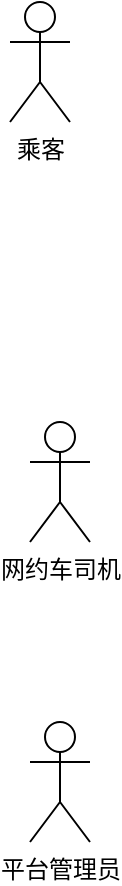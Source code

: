<mxfile version="14.7.7" type="github"><diagram id="hailvvMEt1VKKTRzGtRh" name="第 1 页"><mxGraphModel dx="990" dy="547" grid="1" gridSize="10" guides="1" tooltips="1" connect="1" arrows="1" fold="1" page="1" pageScale="1" pageWidth="827" pageHeight="1169" math="0" shadow="0"><root><mxCell id="0"/><mxCell id="1" parent="0"/><mxCell id="8xGyphlLj49BUks5kIn6-1" value="乘客" style="shape=umlActor;verticalLabelPosition=bottom;verticalAlign=top;html=1;" vertex="1" parent="1"><mxGeometry x="120" y="140" width="30" height="60" as="geometry"/></mxCell><mxCell id="8xGyphlLj49BUks5kIn6-4" value="网约车司机" style="shape=umlActor;verticalLabelPosition=bottom;verticalAlign=top;html=1;" vertex="1" parent="1"><mxGeometry x="130" y="350" width="30" height="60" as="geometry"/></mxCell><mxCell id="8xGyphlLj49BUks5kIn6-5" value="平台管理员" style="shape=umlActor;verticalLabelPosition=bottom;verticalAlign=top;html=1;" vertex="1" parent="1"><mxGeometry x="130" y="500" width="30" height="60" as="geometry"/></mxCell></root></mxGraphModel></diagram></mxfile>